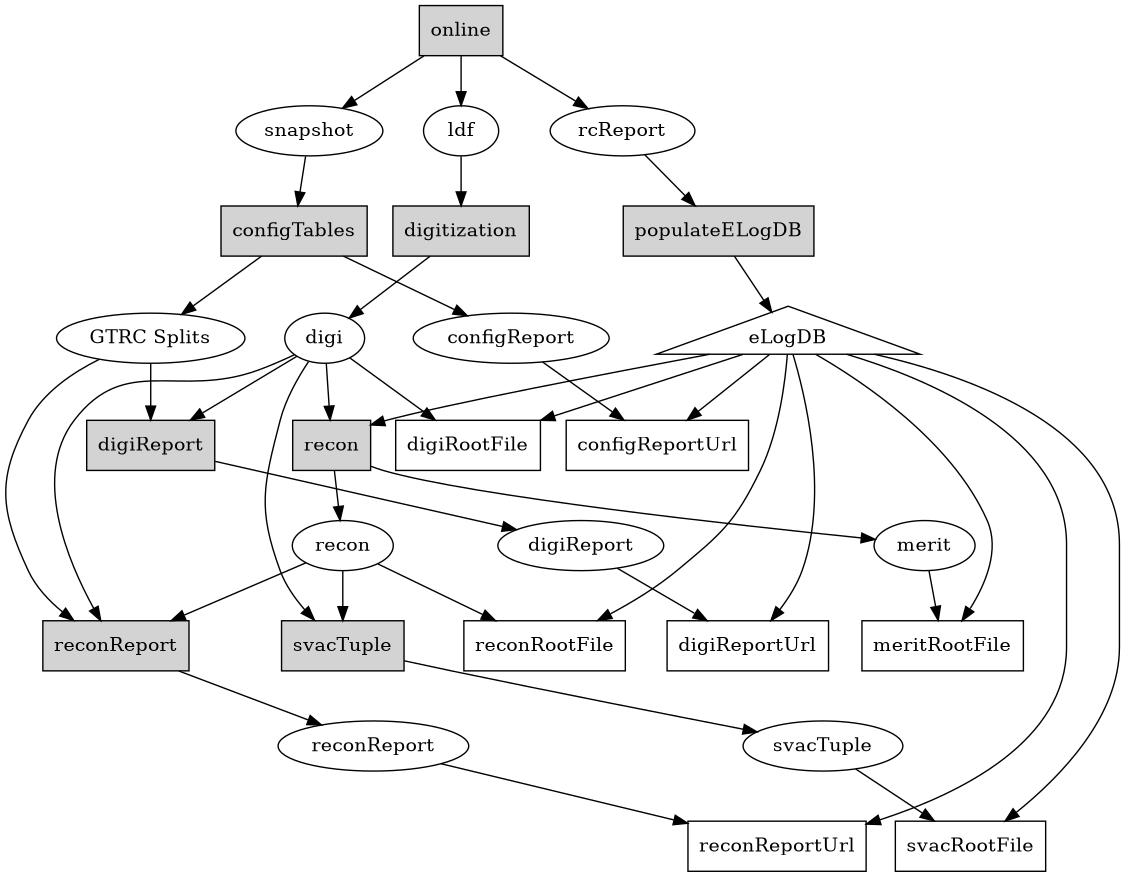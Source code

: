 digraph iAndTPipeline {

#rotate=90;
size="7.5,6.5";

#### processes
node [shape=box];
####
## entry points
node [style=filled];
##
online_tp [label="online"];
populateELogDB_tp [label="populateELogDB"];
configTables_tp [label="configTables"];
digitization_tp [label="digitization"];
digiReport_tp [label="digiReport"];
recon_tp [label="recon"];
reconReport_tp [label="reconReport"];
svacTuple_tp [label="svacTuple"];
##
node [style=solid];
##
configReportUrl_tp [label="configReportUrl"];
digiRootFile_tp [label="digiRootFile"];
digiReportUrl_tp [label="digiReportUrl"];
reconRootFile_tp [label="reconRootFile"];
meritRootFile_tp [label="meritRootFile"];
reconReportUrl_tp [label="reconReportUrl"];
svacRootFile_tp [label="svacRootFile"];

#### datasets
node [shape=ellipse];
####
rcReport_ds [label="rcReport"];
snapshot_ds [label="snapshot"];
ldf_ds [label="ldf"];
configReport_ds [label="configReport"];
split_ds [label="GTRC Splits"];
digi_ds [label="digi"];
digiReport_ds [label="digiReport"];
recon_ds [label="recon"];
merit_ds [label="merit"];
reconReport_ds [label="reconReport"];
svacTuple_ds [label="svacTuple"];
#
# non-file dependency
#
eLogDB_nfd [label="eLogDB",shape=triangle];


#### dependencies
online_tp -> rcReport_ds;
online_tp -> snapshot_ds;
online_tp -> ldf_ds;

rcReport_ds -> populateELogDB_tp;
populateELogDB_tp -> eLogDB_nfd;

snapshot_ds -> configTables_tp;
configTables_tp -> configReport_ds;
configTables_tp -> split_ds;
#
configReport_ds -> configReportUrl_tp;
eLogDB_nfd -> configReportUrl_tp;

ldf_ds -> digitization_tp;
digitization_tp -> digi_ds;
#
digi_ds -> digiRootFile_tp;
eLogDB_nfd -> digiRootFile_tp;

digi_ds -> digiReport_tp;
#eLogDB_nfd -> digiReport_tp;
split_ds -> digiReport_tp;
digiReport_tp -> digiReport_ds;
#
digiReport_ds -> digiReportUrl_tp;
eLogDB_nfd -> digiReportUrl_tp;

digi_ds -> recon_tp;
eLogDB_nfd -> recon_tp;
recon_tp -> recon_ds;
recon_tp -> merit_ds;
#
recon_ds -> reconRootFile_tp;
eLogDB_nfd -> reconRootFile_tp;
#
merit_ds -> meritRootFile_tp;
eLogDB_nfd -> meritRootFile_tp;

digi_ds -> reconReport_tp;
recon_ds -> reconReport_tp;
#eLogDB_nfd -> reconReport_tp;
split_ds -> reconReport_tp;
reconReport_tp -> reconReport_ds;
#
reconReport_ds -> reconReportUrl_tp;
eLogDB_nfd -> reconReportUrl_tp;

digi_ds -> svacTuple_tp;
recon_ds -> svacTuple_tp;
svacTuple_tp -> svacTuple_ds;
#
svacTuple_ds -> svacRootFile_tp;
eLogDB_nfd -> svacRootFile_tp;

}